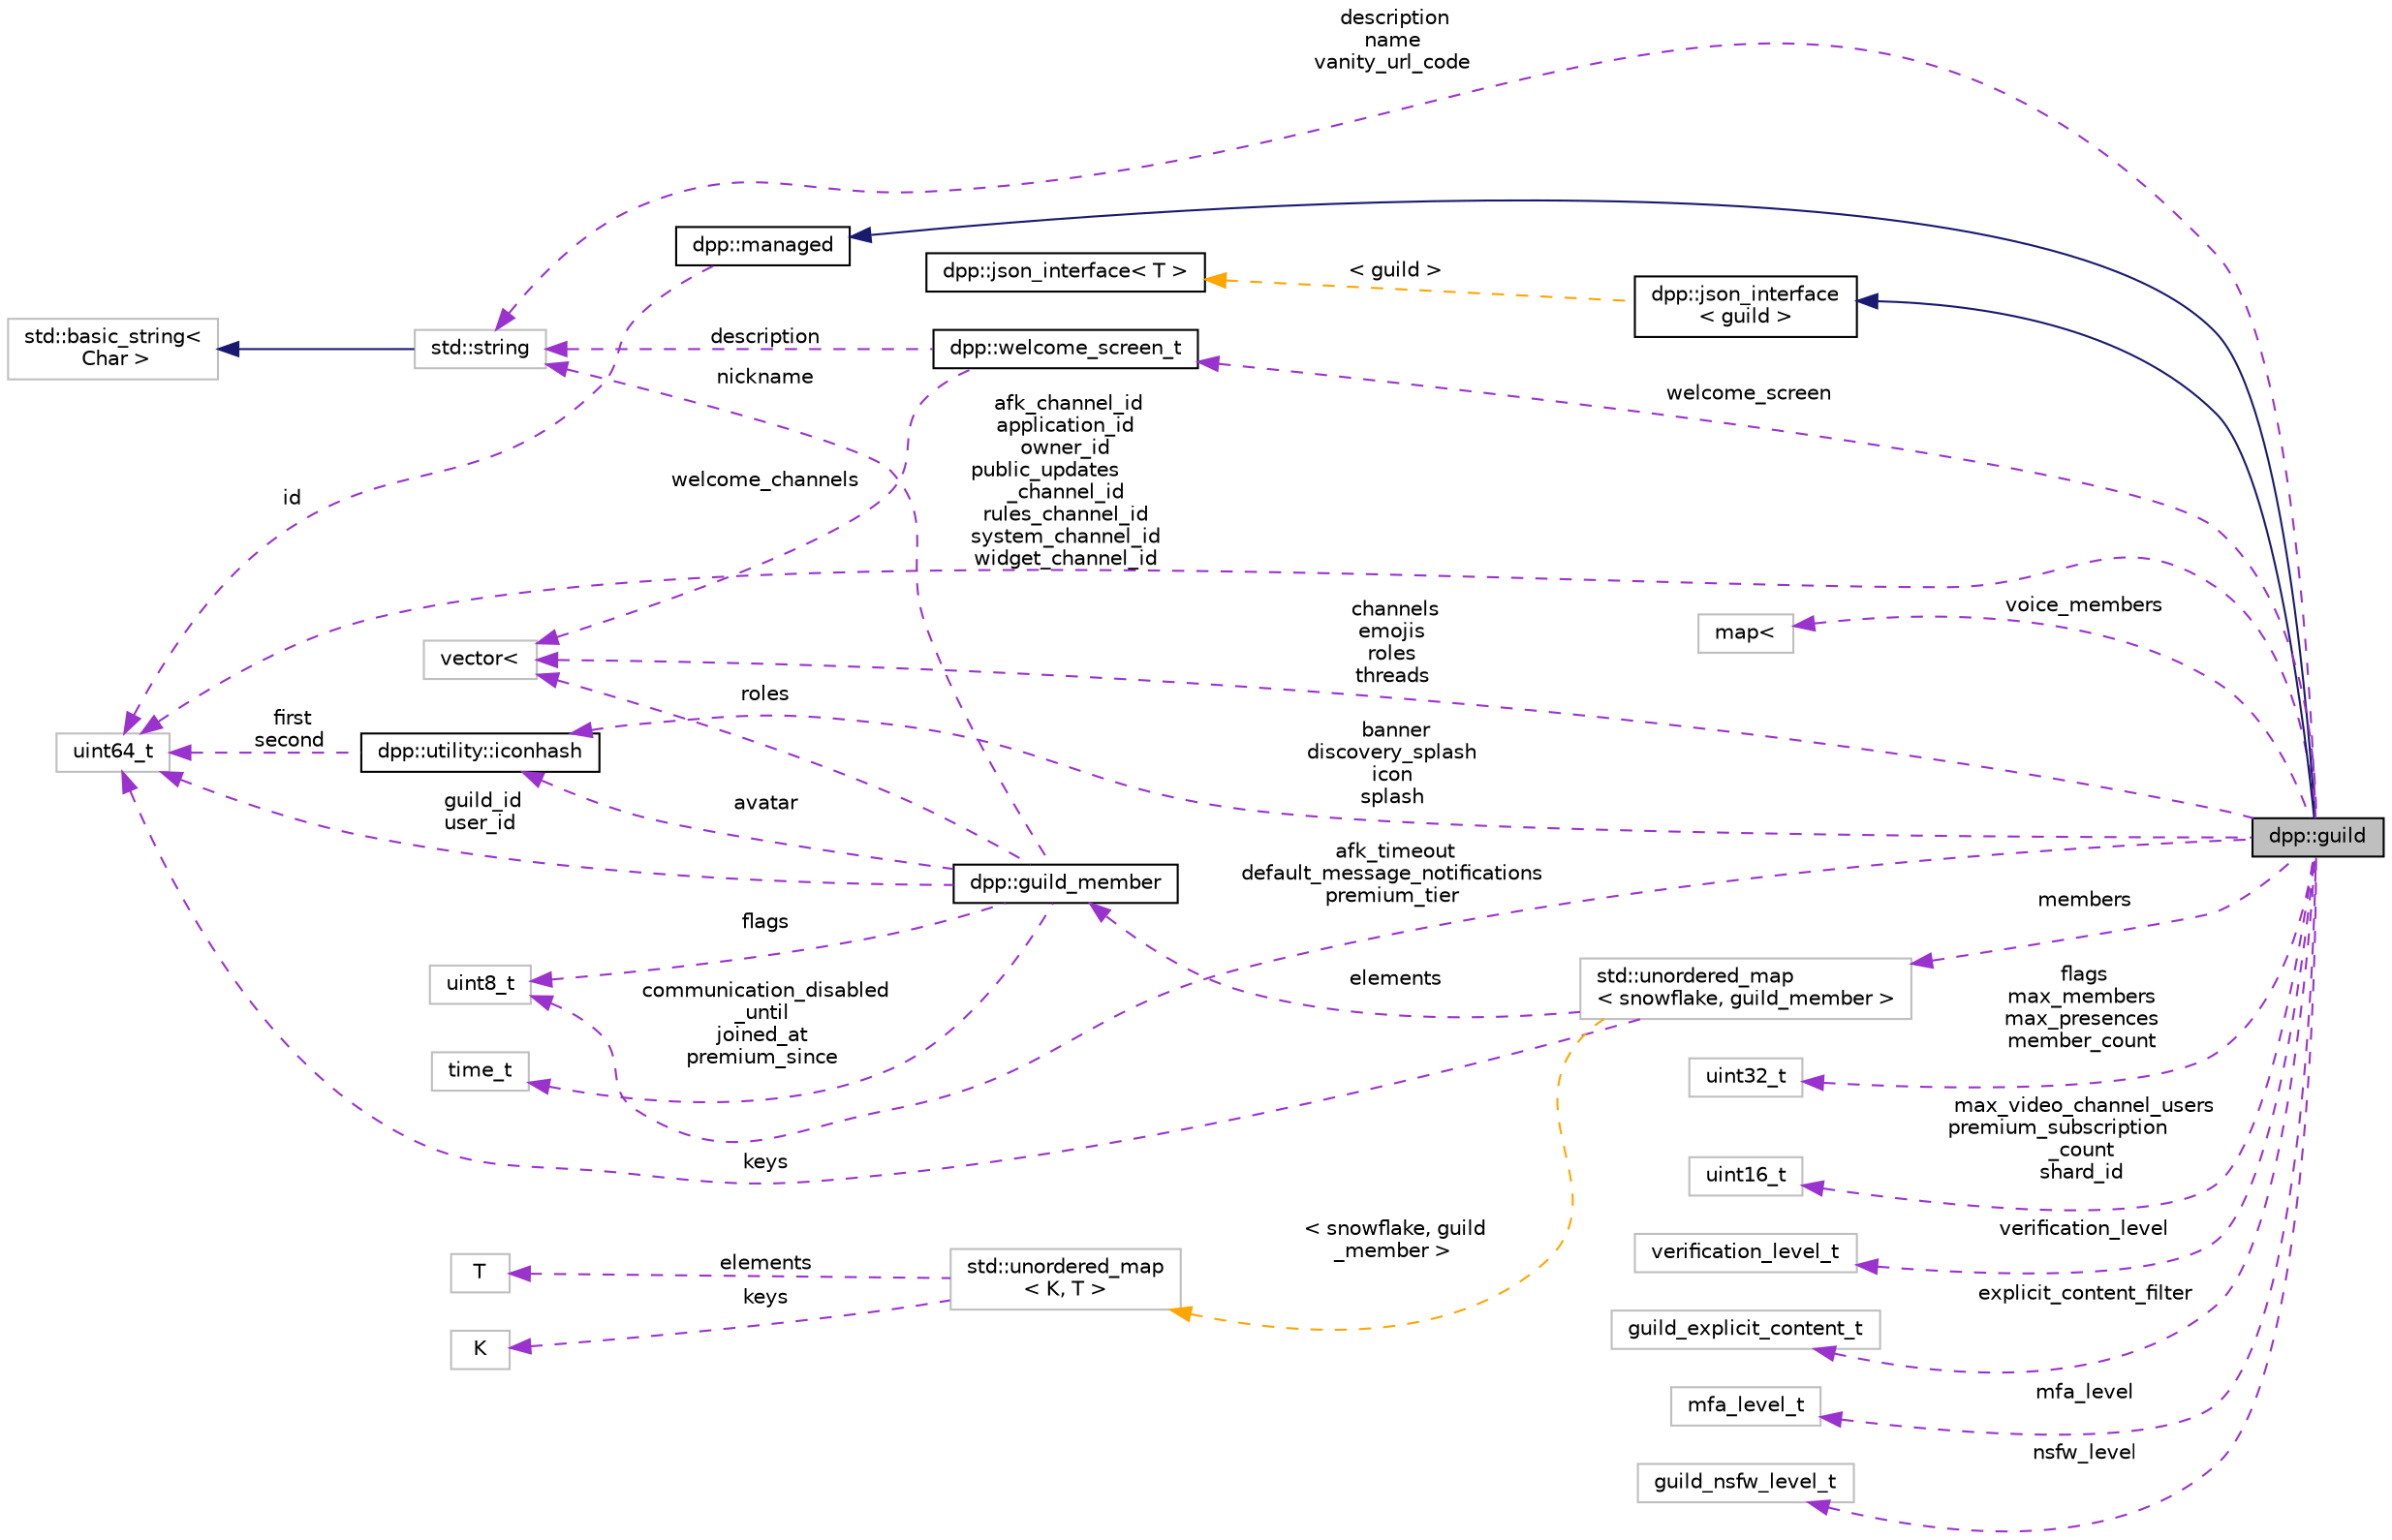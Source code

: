 digraph "dpp::guild"
{
 // INTERACTIVE_SVG=YES
 // LATEX_PDF_SIZE
  bgcolor="transparent";
  edge [fontname="Helvetica",fontsize="10",labelfontname="Helvetica",labelfontsize="10"];
  node [fontname="Helvetica",fontsize="10",shape=record];
  rankdir="LR";
  Node1 [label="dpp::guild",height=0.2,width=0.4,color="black", fillcolor="grey75", style="filled", fontcolor="black",tooltip="Represents a guild on Discord (AKA a server)"];
  Node2 -> Node1 [dir="back",color="midnightblue",fontsize="10",style="solid",fontname="Helvetica"];
  Node2 [label="dpp::managed",height=0.2,width=0.4,color="black",URL="$classdpp_1_1managed.html",tooltip="The managed class is the base class for various types that can be stored in a cache that are identifi..."];
  Node3 -> Node2 [dir="back",color="darkorchid3",fontsize="10",style="dashed",label=" id" ,fontname="Helvetica"];
  Node3 [label="uint64_t",height=0.2,width=0.4,color="grey75",tooltip=" "];
  Node4 -> Node1 [dir="back",color="midnightblue",fontsize="10",style="solid",fontname="Helvetica"];
  Node4 [label="dpp::json_interface\l\< guild \>",height=0.2,width=0.4,color="black",URL="$structdpp_1_1json__interface.html",tooltip=" "];
  Node5 -> Node4 [dir="back",color="orange",fontsize="10",style="dashed",label=" \< guild \>" ,fontname="Helvetica"];
  Node5 [label="dpp::json_interface\< T \>",height=0.2,width=0.4,color="black",URL="$structdpp_1_1json__interface.html",tooltip="Represents an interface for an object that can optionally implement functions for converting to and f..."];
  Node6 -> Node1 [dir="back",color="darkorchid3",fontsize="10",style="dashed",label=" description\nname\nvanity_url_code" ,fontname="Helvetica"];
  Node6 [label="std::string",height=0.2,width=0.4,color="grey75",tooltip=" "];
  Node7 -> Node6 [dir="back",color="midnightblue",fontsize="10",style="solid",fontname="Helvetica"];
  Node7 [label="std::basic_string\<\l Char \>",height=0.2,width=0.4,color="grey75",tooltip=" "];
  Node8 -> Node1 [dir="back",color="darkorchid3",fontsize="10",style="dashed",label=" channels\nemojis\nroles\nthreads" ,fontname="Helvetica"];
  Node8 [label="vector\<",height=0.2,width=0.4,color="grey75",tooltip=" "];
  Node9 -> Node1 [dir="back",color="darkorchid3",fontsize="10",style="dashed",label=" voice_members" ,fontname="Helvetica"];
  Node9 [label="map\<",height=0.2,width=0.4,color="grey75",tooltip=" "];
  Node10 -> Node1 [dir="back",color="darkorchid3",fontsize="10",style="dashed",label=" members" ,fontname="Helvetica"];
  Node10 [label="std::unordered_map\l\< snowflake, guild_member \>",height=0.2,width=0.4,color="grey75",tooltip=" "];
  Node3 -> Node10 [dir="back",color="darkorchid3",fontsize="10",style="dashed",label=" keys" ,fontname="Helvetica"];
  Node11 -> Node10 [dir="back",color="darkorchid3",fontsize="10",style="dashed",label=" elements" ,fontname="Helvetica"];
  Node11 [label="dpp::guild_member",height=0.2,width=0.4,color="black",URL="$classdpp_1_1guild__member.html",tooltip="Represents dpp::user membership upon a dpp::guild. This contains the user's nickname,..."];
  Node6 -> Node11 [dir="back",color="darkorchid3",fontsize="10",style="dashed",label=" nickname" ,fontname="Helvetica"];
  Node8 -> Node11 [dir="back",color="darkorchid3",fontsize="10",style="dashed",label=" roles" ,fontname="Helvetica"];
  Node3 -> Node11 [dir="back",color="darkorchid3",fontsize="10",style="dashed",label=" guild_id\nuser_id" ,fontname="Helvetica"];
  Node12 -> Node11 [dir="back",color="darkorchid3",fontsize="10",style="dashed",label=" avatar" ,fontname="Helvetica"];
  Node12 [label="dpp::utility::iconhash",height=0.2,width=0.4,color="black",URL="$structdpp_1_1utility_1_1iconhash.html",tooltip="Store a 128 bit icon hash (profile picture, server icon etc) as a 128 bit binary value made of two ui..."];
  Node3 -> Node12 [dir="back",color="darkorchid3",fontsize="10",style="dashed",label=" first\nsecond" ,fontname="Helvetica"];
  Node13 -> Node11 [dir="back",color="darkorchid3",fontsize="10",style="dashed",label=" communication_disabled\l_until\njoined_at\npremium_since" ,fontname="Helvetica"];
  Node13 [label="time_t",height=0.2,width=0.4,color="grey75",tooltip=" "];
  Node14 -> Node11 [dir="back",color="darkorchid3",fontsize="10",style="dashed",label=" flags" ,fontname="Helvetica"];
  Node14 [label="uint8_t",height=0.2,width=0.4,color="grey75",tooltip=" "];
  Node15 -> Node10 [dir="back",color="orange",fontsize="10",style="dashed",label=" \< snowflake, guild\l_member \>" ,fontname="Helvetica"];
  Node15 [label="std::unordered_map\l\< K, T \>",height=0.2,width=0.4,color="grey75",tooltip=" "];
  Node16 -> Node15 [dir="back",color="darkorchid3",fontsize="10",style="dashed",label=" keys" ,fontname="Helvetica"];
  Node16 [label="K",height=0.2,width=0.4,color="grey75",tooltip=" "];
  Node17 -> Node15 [dir="back",color="darkorchid3",fontsize="10",style="dashed",label=" elements" ,fontname="Helvetica"];
  Node17 [label="T",height=0.2,width=0.4,color="grey75",tooltip=" "];
  Node18 -> Node1 [dir="back",color="darkorchid3",fontsize="10",style="dashed",label=" welcome_screen" ,fontname="Helvetica"];
  Node18 [label="dpp::welcome_screen_t",height=0.2,width=0.4,color="black",URL="$structdpp_1_1welcome__screen__t.html",tooltip="Defines a server's welcome screen."];
  Node6 -> Node18 [dir="back",color="darkorchid3",fontsize="10",style="dashed",label=" description" ,fontname="Helvetica"];
  Node8 -> Node18 [dir="back",color="darkorchid3",fontsize="10",style="dashed",label=" welcome_channels" ,fontname="Helvetica"];
  Node12 -> Node1 [dir="back",color="darkorchid3",fontsize="10",style="dashed",label=" banner\ndiscovery_splash\nicon\nsplash" ,fontname="Helvetica"];
  Node3 -> Node1 [dir="back",color="darkorchid3",fontsize="10",style="dashed",label=" afk_channel_id\napplication_id\nowner_id\npublic_updates\l_channel_id\nrules_channel_id\nsystem_channel_id\nwidget_channel_id" ,fontname="Helvetica"];
  Node19 -> Node1 [dir="back",color="darkorchid3",fontsize="10",style="dashed",label=" flags\nmax_members\nmax_presences\nmember_count" ,fontname="Helvetica"];
  Node19 [label="uint32_t",height=0.2,width=0.4,color="grey75",tooltip=" "];
  Node20 -> Node1 [dir="back",color="darkorchid3",fontsize="10",style="dashed",label=" max_video_channel_users\npremium_subscription\l_count\nshard_id" ,fontname="Helvetica"];
  Node20 [label="uint16_t",height=0.2,width=0.4,color="grey75",tooltip=" "];
  Node14 -> Node1 [dir="back",color="darkorchid3",fontsize="10",style="dashed",label=" afk_timeout\ndefault_message_notifications\npremium_tier" ,fontname="Helvetica"];
  Node21 -> Node1 [dir="back",color="darkorchid3",fontsize="10",style="dashed",label=" verification_level" ,fontname="Helvetica"];
  Node21 [label="verification_level_t",height=0.2,width=0.4,color="grey75",tooltip=" "];
  Node22 -> Node1 [dir="back",color="darkorchid3",fontsize="10",style="dashed",label=" explicit_content_filter" ,fontname="Helvetica"];
  Node22 [label="guild_explicit_content_t",height=0.2,width=0.4,color="grey75",tooltip=" "];
  Node23 -> Node1 [dir="back",color="darkorchid3",fontsize="10",style="dashed",label=" mfa_level" ,fontname="Helvetica"];
  Node23 [label="mfa_level_t",height=0.2,width=0.4,color="grey75",tooltip=" "];
  Node24 -> Node1 [dir="back",color="darkorchid3",fontsize="10",style="dashed",label=" nsfw_level" ,fontname="Helvetica"];
  Node24 [label="guild_nsfw_level_t",height=0.2,width=0.4,color="grey75",tooltip=" "];
}
